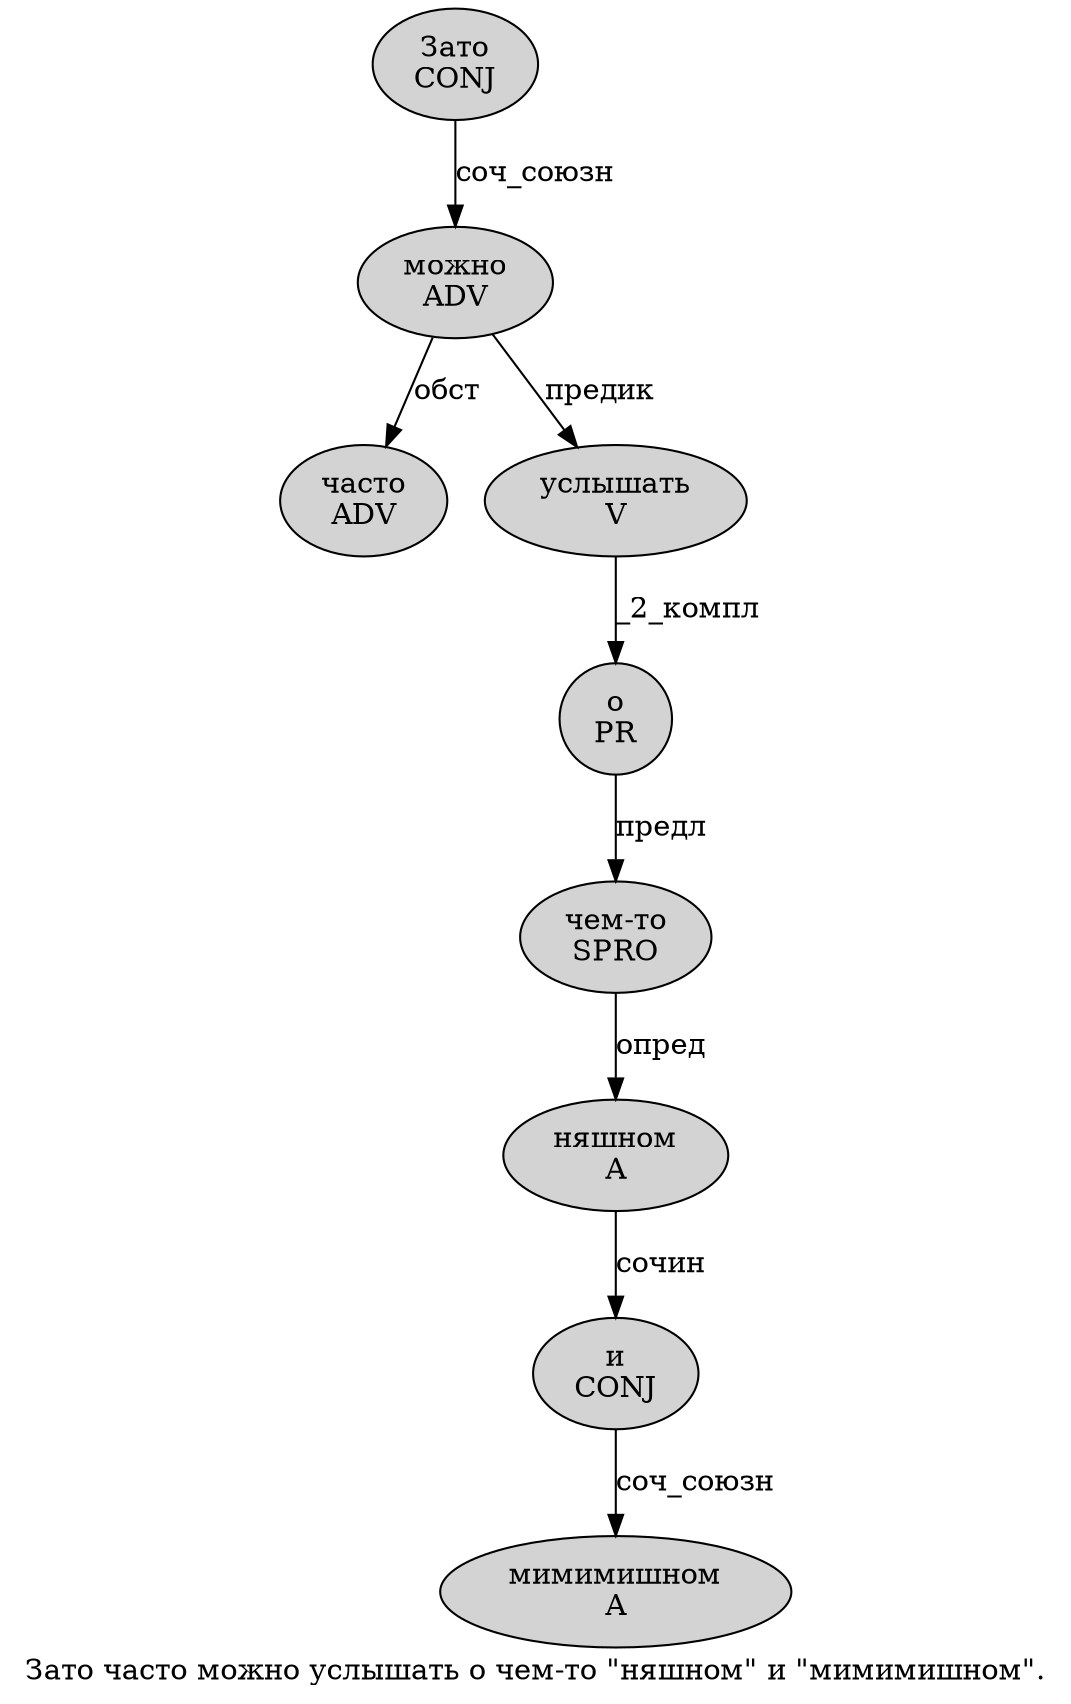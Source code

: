 digraph SENTENCE_276 {
	graph [label="Зато часто можно услышать о чем-то \"няшном\" и \"мимимишном\"."]
	node [style=filled]
		0 [label="Зато
CONJ" color="" fillcolor=lightgray penwidth=1 shape=ellipse]
		1 [label="часто
ADV" color="" fillcolor=lightgray penwidth=1 shape=ellipse]
		2 [label="можно
ADV" color="" fillcolor=lightgray penwidth=1 shape=ellipse]
		3 [label="услышать
V" color="" fillcolor=lightgray penwidth=1 shape=ellipse]
		4 [label="о
PR" color="" fillcolor=lightgray penwidth=1 shape=ellipse]
		5 [label="чем-то
SPRO" color="" fillcolor=lightgray penwidth=1 shape=ellipse]
		7 [label="няшном
A" color="" fillcolor=lightgray penwidth=1 shape=ellipse]
		9 [label="и
CONJ" color="" fillcolor=lightgray penwidth=1 shape=ellipse]
		11 [label="мимимишном
A" color="" fillcolor=lightgray penwidth=1 shape=ellipse]
			7 -> 9 [label="сочин"]
			2 -> 1 [label="обст"]
			2 -> 3 [label="предик"]
			9 -> 11 [label="соч_союзн"]
			0 -> 2 [label="соч_союзн"]
			4 -> 5 [label="предл"]
			5 -> 7 [label="опред"]
			3 -> 4 [label="_2_компл"]
}